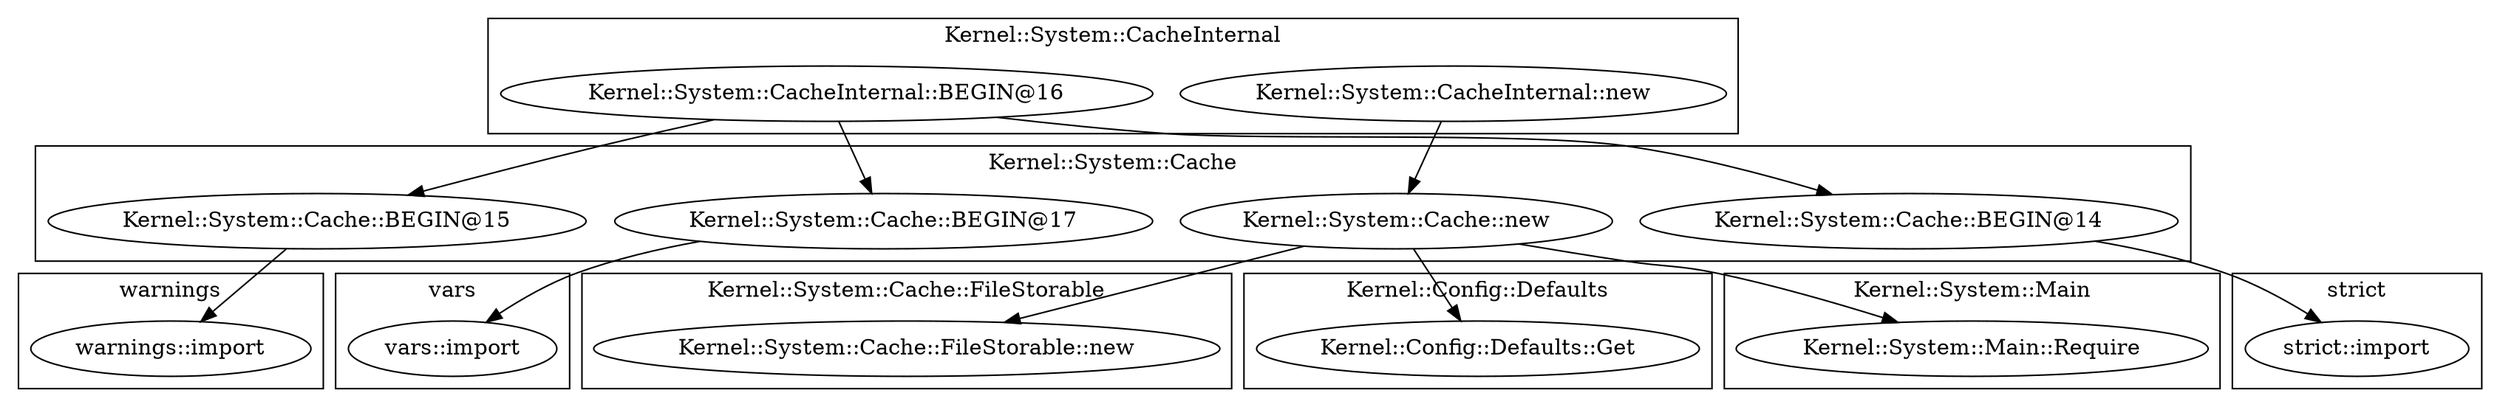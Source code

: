 digraph {
graph [overlap=false]
subgraph cluster_warnings {
	label="warnings";
	"warnings::import";
}
subgraph cluster_Kernel_System_Cache {
	label="Kernel::System::Cache";
	"Kernel::System::Cache::BEGIN@15";
	"Kernel::System::Cache::BEGIN@17";
	"Kernel::System::Cache::new";
	"Kernel::System::Cache::BEGIN@14";
}
subgraph cluster_vars {
	label="vars";
	"vars::import";
}
subgraph cluster_strict {
	label="strict";
	"strict::import";
}
subgraph cluster_Kernel_System_Cache_FileStorable {
	label="Kernel::System::Cache::FileStorable";
	"Kernel::System::Cache::FileStorable::new";
}
subgraph cluster_Kernel_Config_Defaults {
	label="Kernel::Config::Defaults";
	"Kernel::Config::Defaults::Get";
}
subgraph cluster_Kernel_System_Main {
	label="Kernel::System::Main";
	"Kernel::System::Main::Require";
}
subgraph cluster_Kernel_System_CacheInternal {
	label="Kernel::System::CacheInternal";
	"Kernel::System::CacheInternal::BEGIN@16";
	"Kernel::System::CacheInternal::new";
}
"Kernel::System::Cache::new" -> "Kernel::Config::Defaults::Get";
"Kernel::System::CacheInternal::new" -> "Kernel::System::Cache::new";
"Kernel::System::Cache::BEGIN@15" -> "warnings::import";
"Kernel::System::Cache::new" -> "Kernel::System::Cache::FileStorable::new";
"Kernel::System::Cache::BEGIN@17" -> "vars::import";
"Kernel::System::CacheInternal::BEGIN@16" -> "Kernel::System::Cache::BEGIN@15";
"Kernel::System::CacheInternal::BEGIN@16" -> "Kernel::System::Cache::BEGIN@14";
"Kernel::System::CacheInternal::BEGIN@16" -> "Kernel::System::Cache::BEGIN@17";
"Kernel::System::Cache::new" -> "Kernel::System::Main::Require";
"Kernel::System::Cache::BEGIN@14" -> "strict::import";
}
